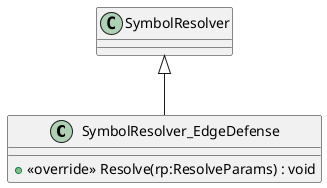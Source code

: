 @startuml
class SymbolResolver_EdgeDefense {
    + <<override>> Resolve(rp:ResolveParams) : void
}
SymbolResolver <|-- SymbolResolver_EdgeDefense
@enduml
